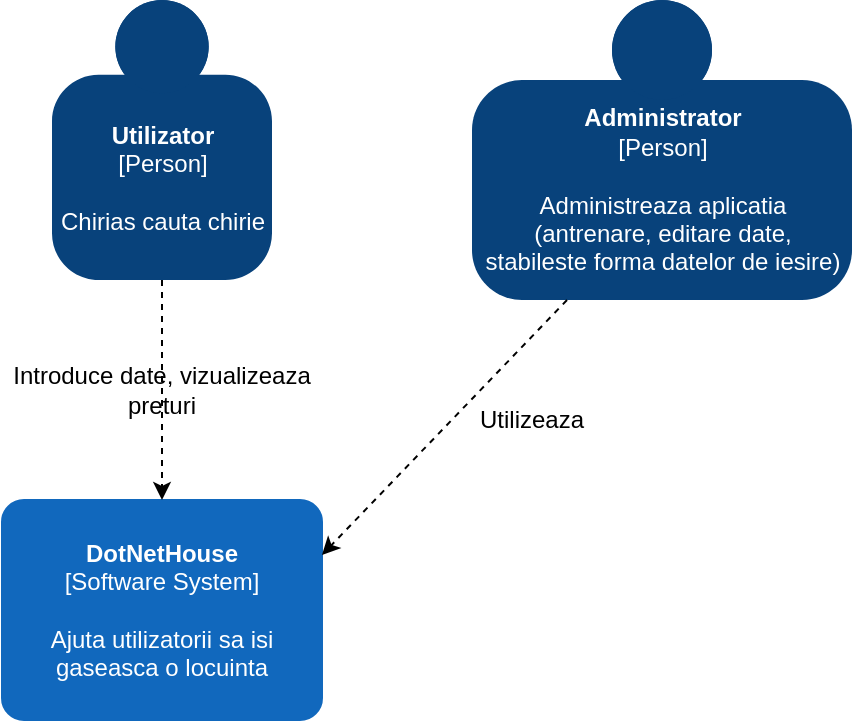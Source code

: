 <mxfile version="13.10.4" type="device"><diagram id="ecMhv35IYB4tSORfI5t_" name="Page-1"><mxGraphModel dx="1038" dy="523" grid="1" gridSize="10" guides="1" tooltips="1" connect="1" arrows="1" fold="1" page="1" pageScale="1" pageWidth="850" pageHeight="1100" math="0" shadow="0"><root><mxCell id="0"/><mxCell id="1" parent="0"/><object placeholders="1" c4Name="Utilizator" c4Type="Person" c4Description="Chirias cauta chirie" label="&lt;b&gt;%c4Name%&lt;/b&gt;&lt;div&gt;[%c4Type%]&lt;/div&gt;&lt;br&gt;&lt;div&gt;%c4Description%&lt;/div&gt;" id="4AzfsESKwTq6dNcTbJNY-1"><mxCell style="html=1;dashed=0;whitespace=wrap;fillColor=#08427b;strokeColor=none;fontColor=#ffffff;shape=mxgraph.c4.person;align=center;metaEdit=1;points=[[0.5,0,0],[1,0.5,0],[1,0.75,0],[0.75,1,0],[0.5,1,0],[0.25,1,0],[0,0.75,0],[0,0.5,0]];metaData={&quot;c4Type&quot;:{&quot;editable&quot;:false}};" parent="1" vertex="1"><mxGeometry x="100" y="30" width="110.0" height="140" as="geometry"/></mxCell></object><object placeholders="1" c4Name="DotNetHouse" c4Type="Software System" c4Description="Ajuta utilizatorii sa isi gaseasca o locuinta" label="&lt;b&gt;%c4Name%&lt;/b&gt;&lt;div&gt;[%c4Type%]&lt;/div&gt;&lt;br&gt;&lt;div&gt;%c4Description%&lt;/div&gt;" id="4AzfsESKwTq6dNcTbJNY-2"><mxCell style="rounded=1;whiteSpace=wrap;html=1;labelBackgroundColor=none;fillColor=#1168BD;fontColor=#ffffff;align=center;arcSize=10;strokeColor=#1168BD;metaEdit=1;metaData={&quot;c4Type&quot;:{&quot;editable&quot;:false}};points=[[0.25,0,0],[0.5,0,0],[0.75,0,0],[1,0.25,0],[1,0.5,0],[1,0.75,0],[0.75,1,0],[0.5,1,0],[0.25,1,0],[0,0.75,0],[0,0.5,0],[0,0.25,0]];" parent="1" vertex="1"><mxGeometry x="75" y="280" width="160" height="110.0" as="geometry"/></mxCell></object><mxCell id="4AzfsESKwTq6dNcTbJNY-4" value="" style="endArrow=classic;html=1;exitX=0.5;exitY=1;exitDx=0;exitDy=0;exitPerimeter=0;entryX=0.5;entryY=0;entryDx=0;entryDy=0;entryPerimeter=0;dashed=1;" parent="1" source="4AzfsESKwTq6dNcTbJNY-1" target="4AzfsESKwTq6dNcTbJNY-2" edge="1"><mxGeometry width="50" height="50" relative="1" as="geometry"><mxPoint x="200" y="260" as="sourcePoint"/><mxPoint x="250" y="210" as="targetPoint"/></mxGeometry></mxCell><mxCell id="4AzfsESKwTq6dNcTbJNY-5" value="Introduce date, vizualizeaza preturi" style="text;html=1;strokeColor=none;fillColor=none;align=center;verticalAlign=middle;whiteSpace=wrap;rounded=0;" parent="1" vertex="1"><mxGeometry x="75" y="200" width="160" height="50" as="geometry"/></mxCell><object placeholders="1" c4Name="Administrator" c4Type="Person" c4Description="Administreaza aplicatia&#10;(antrenare, editare date, &#10;stabileste forma datelor de iesire)" label="&lt;b&gt;%c4Name%&lt;/b&gt;&lt;div&gt;[%c4Type%]&lt;/div&gt;&lt;br&gt;&lt;div&gt;%c4Description%&lt;/div&gt;" id="tCcMGeKlNNpBNnxDSyD1-1"><mxCell style="html=1;dashed=0;whitespace=wrap;fillColor=#08427b;strokeColor=none;fontColor=#ffffff;shape=mxgraph.c4.person;align=center;metaEdit=1;points=[[0.5,0,0],[1,0.5,0],[1,0.75,0],[0.75,1,0],[0.5,1,0],[0.25,1,0],[0,0.75,0],[0,0.5,0]];metaData={&quot;c4Type&quot;:{&quot;editable&quot;:false}};" vertex="1" parent="1"><mxGeometry x="310" y="30" width="190" height="150" as="geometry"/></mxCell></object><mxCell id="tCcMGeKlNNpBNnxDSyD1-2" value="" style="endArrow=classic;html=1;exitX=0.25;exitY=1;exitDx=0;exitDy=0;exitPerimeter=0;entryX=1;entryY=0.25;entryDx=0;entryDy=0;entryPerimeter=0;dashed=1;" edge="1" parent="1" source="tCcMGeKlNNpBNnxDSyD1-1" target="4AzfsESKwTq6dNcTbJNY-2"><mxGeometry width="50" height="50" relative="1" as="geometry"><mxPoint x="320" y="210" as="sourcePoint"/><mxPoint x="320" y="320" as="targetPoint"/></mxGeometry></mxCell><mxCell id="tCcMGeKlNNpBNnxDSyD1-3" value="Utilizeaza" style="text;html=1;strokeColor=none;fillColor=none;align=center;verticalAlign=middle;whiteSpace=wrap;rounded=0;" vertex="1" parent="1"><mxGeometry x="290" y="230" width="100" height="20" as="geometry"/></mxCell></root></mxGraphModel></diagram></mxfile>